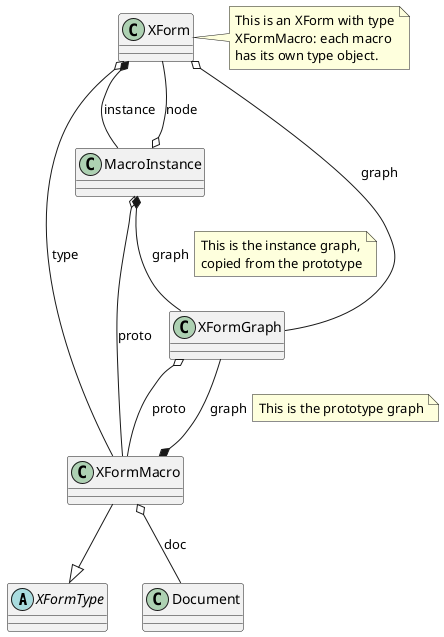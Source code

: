 @startuml
skinparam classAttributeIconSize 0

abstract class XFormType {
}

MacroInstance o-- XFormMacro:proto
XFormMacro --|> XFormType

XFormGraph o-- XFormMacro:proto

MacroInstance *-- XFormGraph:graph
note right on link
This is the instance graph,
copied from the prototype
end note
MacroInstance o-- XForm:node

XFormMacro *-- XFormGraph:graph
note right on link
This is the prototype graph
end note

XFormMacro o-- Document:doc

XForm o-- XFormGraph:graph
XForm *-- MacroInstance:instance
XForm o-- XFormMacro:type
note right of XForm
This is an XForm with type
XFormMacro: each macro
has its own type object.
end note

@enduml

